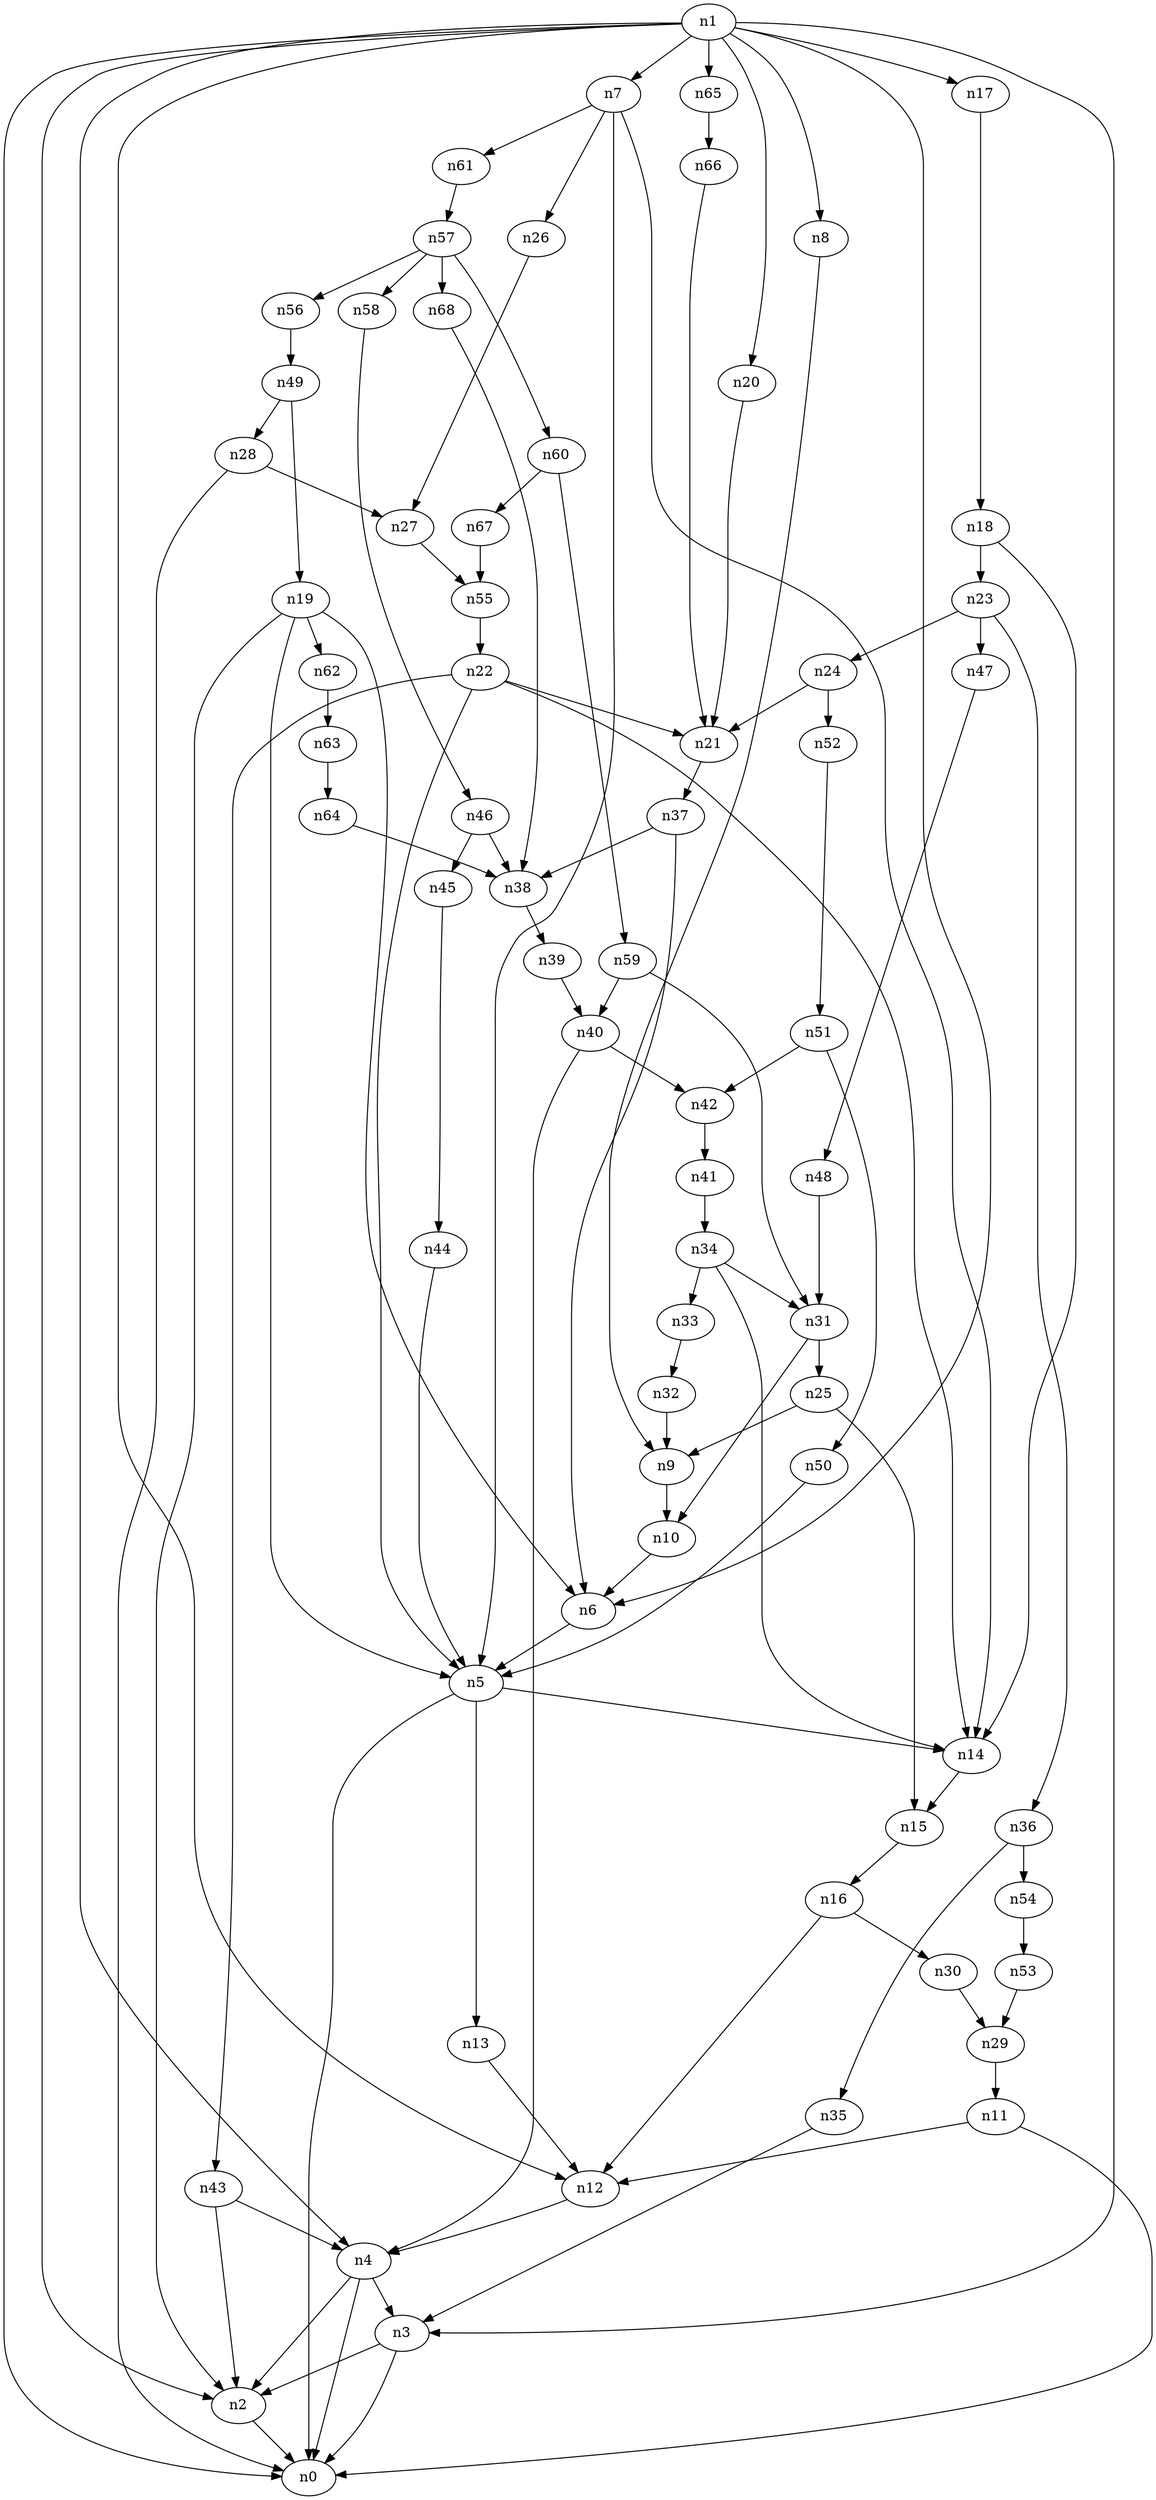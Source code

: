 digraph G {
	n1 -> n0	 [_graphml_id=e0];
	n1 -> n2	 [_graphml_id=e1];
	n1 -> n3	 [_graphml_id=e6];
	n1 -> n4	 [_graphml_id=e9];
	n1 -> n6	 [_graphml_id=e12];
	n1 -> n7	 [_graphml_id=e14];
	n1 -> n8	 [_graphml_id=e15];
	n1 -> n12	 [_graphml_id=e43];
	n1 -> n17	 [_graphml_id=e28];
	n1 -> n20	 [_graphml_id=e34];
	n1 -> n65	 [_graphml_id=e107];
	n2 -> n0	 [_graphml_id=e5];
	n3 -> n0	 [_graphml_id=e8];
	n3 -> n2	 [_graphml_id=e2];
	n4 -> n0	 [_graphml_id=e4];
	n4 -> n2	 [_graphml_id=e7];
	n4 -> n3	 [_graphml_id=e3];
	n5 -> n0	 [_graphml_id=e10];
	n5 -> n13	 [_graphml_id=e23];
	n5 -> n14	 [_graphml_id=e24];
	n6 -> n5	 [_graphml_id=e11];
	n7 -> n5	 [_graphml_id=e13];
	n7 -> n14	 [_graphml_id=e33];
	n7 -> n26	 [_graphml_id=e44];
	n7 -> n61	 [_graphml_id=e101];
	n8 -> n9	 [_graphml_id=e16];
	n9 -> n10	 [_graphml_id=e17];
	n10 -> n6	 [_graphml_id=e18];
	n11 -> n0	 [_graphml_id=e19];
	n11 -> n12	 [_graphml_id=e20];
	n12 -> n4	 [_graphml_id=e21];
	n13 -> n12	 [_graphml_id=e22];
	n14 -> n15	 [_graphml_id=e25];
	n15 -> n16	 [_graphml_id=e26];
	n16 -> n12	 [_graphml_id=e27];
	n16 -> n30	 [_graphml_id=e50];
	n17 -> n18	 [_graphml_id=e29];
	n18 -> n14	 [_graphml_id=e30];
	n18 -> n23	 [_graphml_id=e38];
	n19 -> n2	 [_graphml_id=e53];
	n19 -> n5	 [_graphml_id=e31];
	n19 -> n6	 [_graphml_id=e32];
	n19 -> n62	 [_graphml_id=e103];
	n20 -> n21	 [_graphml_id=e35];
	n21 -> n37	 [_graphml_id=e62];
	n22 -> n5	 [_graphml_id=e63];
	n22 -> n14	 [_graphml_id=e37];
	n22 -> n21	 [_graphml_id=e36];
	n22 -> n43	 [_graphml_id=e72];
	n23 -> n24	 [_graphml_id=e39];
	n23 -> n36	 [_graphml_id=e60];
	n23 -> n47	 [_graphml_id=e78];
	n24 -> n21	 [_graphml_id=e40];
	n24 -> n52	 [_graphml_id=e86];
	n25 -> n9	 [_graphml_id=e42];
	n25 -> n15	 [_graphml_id=e41];
	n26 -> n27	 [_graphml_id=e45];
	n27 -> n55	 [_graphml_id=e90];
	n28 -> n0	 [_graphml_id=e47];
	n28 -> n27	 [_graphml_id=e46];
	n29 -> n11	 [_graphml_id=e48];
	n30 -> n29	 [_graphml_id=e49];
	n31 -> n10	 [_graphml_id=e52];
	n31 -> n25	 [_graphml_id=e51];
	n32 -> n9	 [_graphml_id=e54];
	n33 -> n32	 [_graphml_id=e55];
	n34 -> n14	 [_graphml_id=e57];
	n34 -> n31	 [_graphml_id=e73];
	n34 -> n33	 [_graphml_id=e56];
	n35 -> n3	 [_graphml_id=e58];
	n36 -> n35	 [_graphml_id=e59];
	n36 -> n54	 [_graphml_id=e89];
	n37 -> n6	 [_graphml_id=e61];
	n37 -> n38	 [_graphml_id=e64];
	n38 -> n39	 [_graphml_id=e65];
	n39 -> n40	 [_graphml_id=e66];
	n40 -> n4	 [_graphml_id=e67];
	n40 -> n42	 [_graphml_id=e70];
	n41 -> n34	 [_graphml_id=e68];
	n42 -> n41	 [_graphml_id=e69];
	n43 -> n2	 [_graphml_id=e92];
	n43 -> n4	 [_graphml_id=e71];
	n44 -> n5	 [_graphml_id=e74];
	n45 -> n44	 [_graphml_id=e75];
	n46 -> n38	 [_graphml_id=e77];
	n46 -> n45	 [_graphml_id=e76];
	n47 -> n48	 [_graphml_id=e79];
	n48 -> n31	 [_graphml_id=e80];
	n49 -> n19	 [_graphml_id=e81];
	n49 -> n28	 [_graphml_id=e82];
	n50 -> n5	 [_graphml_id=e83];
	n51 -> n42	 [_graphml_id=e112];
	n51 -> n50	 [_graphml_id=e84];
	n52 -> n51	 [_graphml_id=e85];
	n53 -> n29	 [_graphml_id=e87];
	n54 -> n53	 [_graphml_id=e88];
	n55 -> n22	 [_graphml_id=e91];
	n56 -> n49	 [_graphml_id=e93];
	n57 -> n56	 [_graphml_id=e94];
	n57 -> n58	 [_graphml_id=e95];
	n57 -> n60	 [_graphml_id=e99];
	n57 -> n68	 [_graphml_id=e113];
	n58 -> n46	 [_graphml_id=e96];
	n59 -> n31	 [_graphml_id=e97];
	n59 -> n40	 [_graphml_id=e102];
	n60 -> n59	 [_graphml_id=e98];
	n60 -> n67	 [_graphml_id=e110];
	n61 -> n57	 [_graphml_id=e100];
	n62 -> n63	 [_graphml_id=e104];
	n63 -> n64	 [_graphml_id=e105];
	n64 -> n38	 [_graphml_id=e106];
	n65 -> n66	 [_graphml_id=e108];
	n66 -> n21	 [_graphml_id=e109];
	n67 -> n55	 [_graphml_id=e111];
	n68 -> n38	 [_graphml_id=e114];
}
